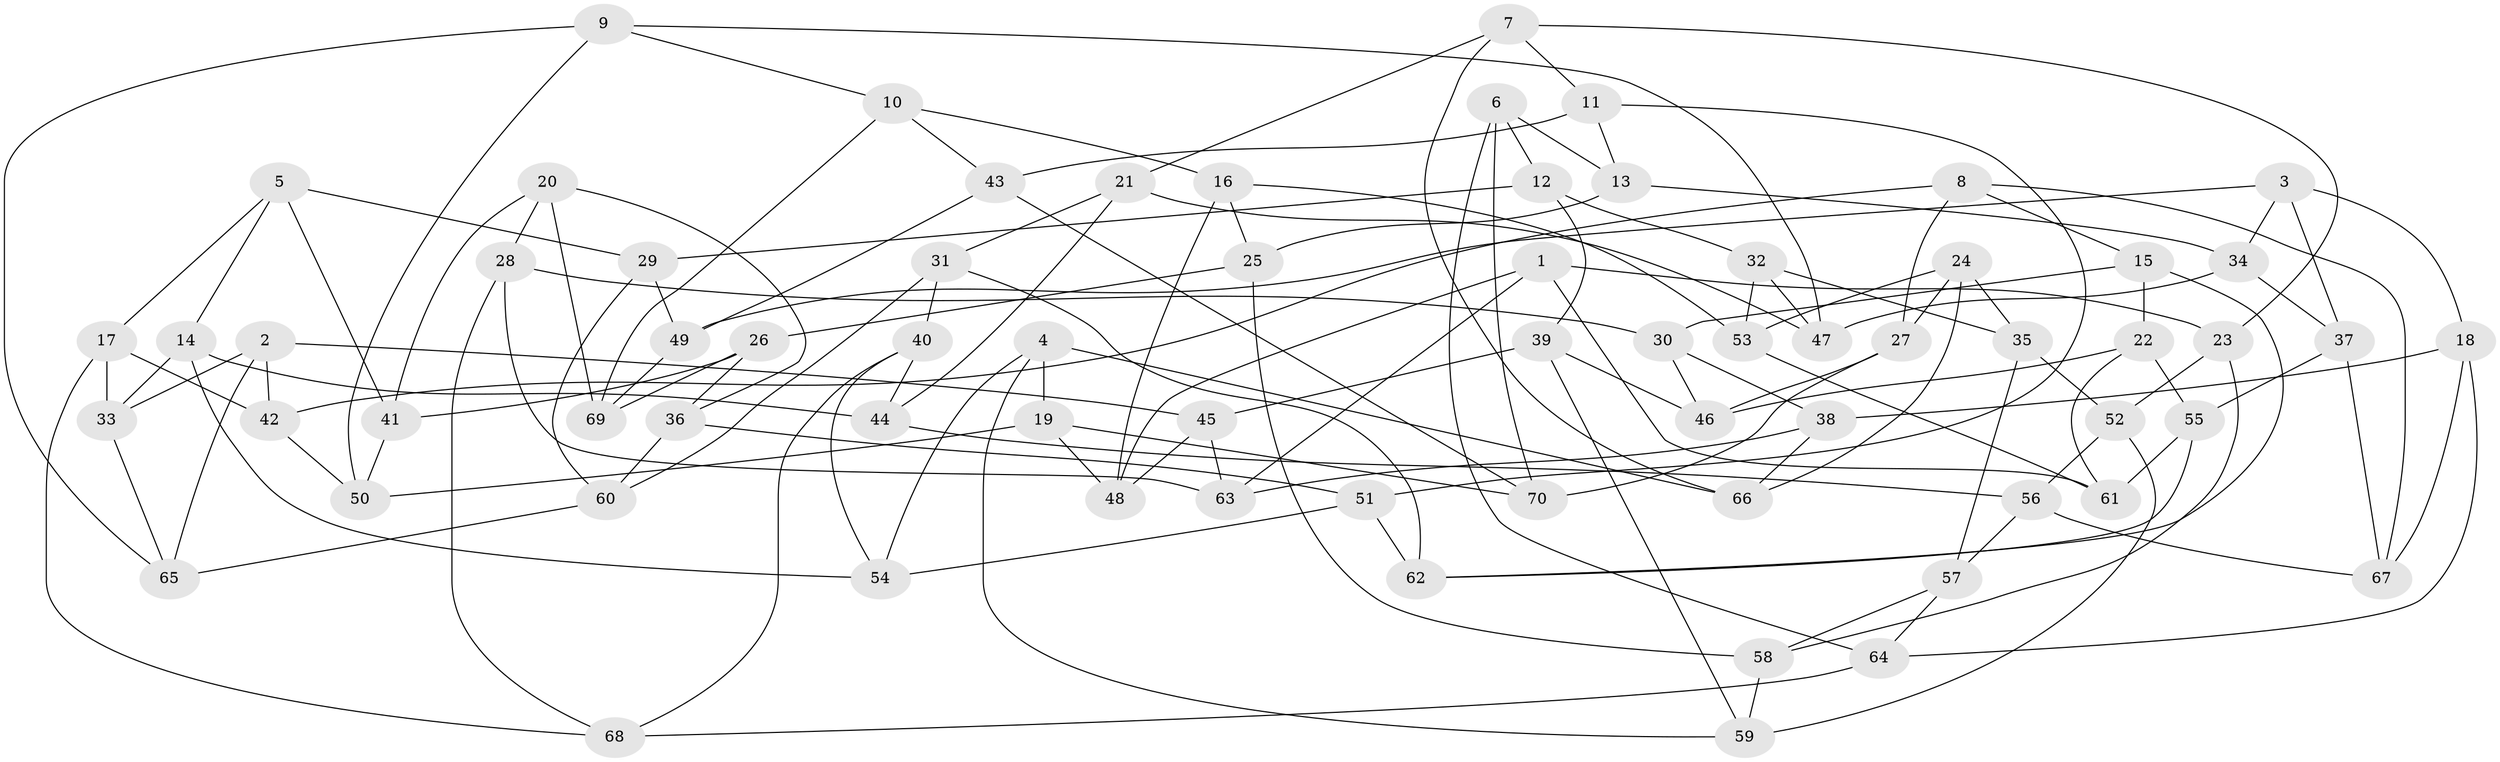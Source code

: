// Generated by graph-tools (version 1.1) at 2025/38/03/09/25 02:38:15]
// undirected, 70 vertices, 140 edges
graph export_dot {
graph [start="1"]
  node [color=gray90,style=filled];
  1;
  2;
  3;
  4;
  5;
  6;
  7;
  8;
  9;
  10;
  11;
  12;
  13;
  14;
  15;
  16;
  17;
  18;
  19;
  20;
  21;
  22;
  23;
  24;
  25;
  26;
  27;
  28;
  29;
  30;
  31;
  32;
  33;
  34;
  35;
  36;
  37;
  38;
  39;
  40;
  41;
  42;
  43;
  44;
  45;
  46;
  47;
  48;
  49;
  50;
  51;
  52;
  53;
  54;
  55;
  56;
  57;
  58;
  59;
  60;
  61;
  62;
  63;
  64;
  65;
  66;
  67;
  68;
  69;
  70;
  1 -- 61;
  1 -- 63;
  1 -- 48;
  1 -- 23;
  2 -- 65;
  2 -- 33;
  2 -- 45;
  2 -- 42;
  3 -- 18;
  3 -- 37;
  3 -- 34;
  3 -- 49;
  4 -- 54;
  4 -- 66;
  4 -- 19;
  4 -- 59;
  5 -- 29;
  5 -- 41;
  5 -- 17;
  5 -- 14;
  6 -- 70;
  6 -- 64;
  6 -- 12;
  6 -- 13;
  7 -- 21;
  7 -- 66;
  7 -- 23;
  7 -- 11;
  8 -- 27;
  8 -- 67;
  8 -- 42;
  8 -- 15;
  9 -- 10;
  9 -- 50;
  9 -- 65;
  9 -- 47;
  10 -- 43;
  10 -- 16;
  10 -- 69;
  11 -- 51;
  11 -- 43;
  11 -- 13;
  12 -- 29;
  12 -- 39;
  12 -- 32;
  13 -- 25;
  13 -- 34;
  14 -- 54;
  14 -- 33;
  14 -- 44;
  15 -- 62;
  15 -- 22;
  15 -- 30;
  16 -- 53;
  16 -- 25;
  16 -- 48;
  17 -- 33;
  17 -- 68;
  17 -- 42;
  18 -- 67;
  18 -- 64;
  18 -- 38;
  19 -- 50;
  19 -- 70;
  19 -- 48;
  20 -- 69;
  20 -- 28;
  20 -- 41;
  20 -- 36;
  21 -- 47;
  21 -- 44;
  21 -- 31;
  22 -- 61;
  22 -- 55;
  22 -- 46;
  23 -- 52;
  23 -- 58;
  24 -- 66;
  24 -- 53;
  24 -- 35;
  24 -- 27;
  25 -- 26;
  25 -- 58;
  26 -- 36;
  26 -- 69;
  26 -- 41;
  27 -- 46;
  27 -- 70;
  28 -- 63;
  28 -- 68;
  28 -- 30;
  29 -- 60;
  29 -- 49;
  30 -- 38;
  30 -- 46;
  31 -- 40;
  31 -- 62;
  31 -- 60;
  32 -- 35;
  32 -- 47;
  32 -- 53;
  33 -- 65;
  34 -- 37;
  34 -- 47;
  35 -- 57;
  35 -- 52;
  36 -- 60;
  36 -- 51;
  37 -- 67;
  37 -- 55;
  38 -- 66;
  38 -- 63;
  39 -- 59;
  39 -- 45;
  39 -- 46;
  40 -- 54;
  40 -- 44;
  40 -- 68;
  41 -- 50;
  42 -- 50;
  43 -- 49;
  43 -- 70;
  44 -- 56;
  45 -- 63;
  45 -- 48;
  49 -- 69;
  51 -- 62;
  51 -- 54;
  52 -- 59;
  52 -- 56;
  53 -- 61;
  55 -- 62;
  55 -- 61;
  56 -- 57;
  56 -- 67;
  57 -- 58;
  57 -- 64;
  58 -- 59;
  60 -- 65;
  64 -- 68;
}
